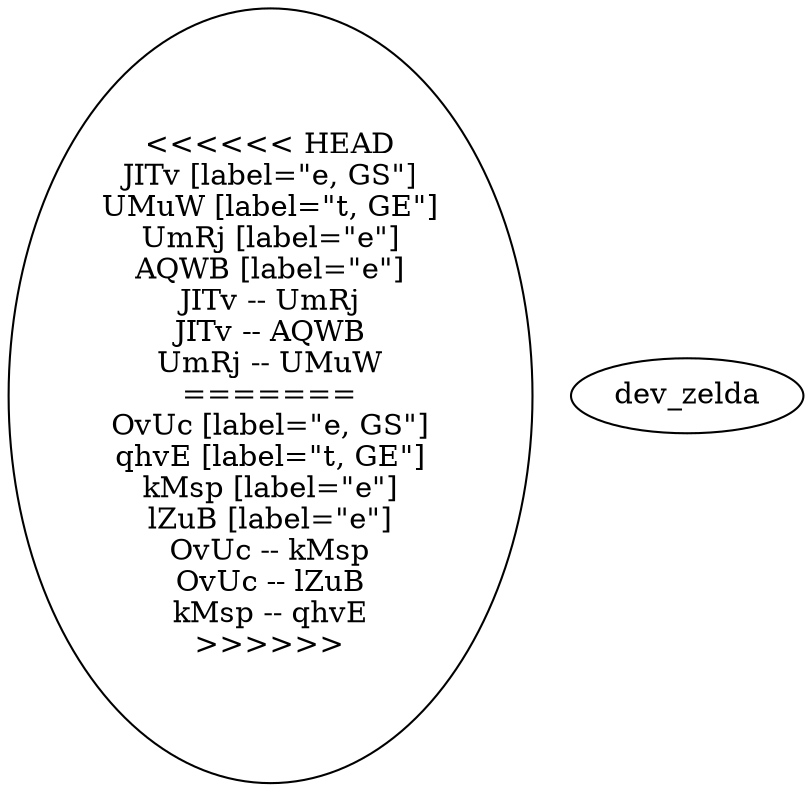 graph {
<<<<<<< HEAD
JITv [label="e, GS"]
UMuW [label="t, GE"]
UmRj [label="e"]
AQWB [label="e"]
JITv -- UmRj
JITv -- AQWB
UmRj -- UMuW
=======
OvUc [label="e, GS"]
qhvE [label="t, GE"]
kMsp [label="e"]
lZuB [label="e"]
OvUc -- kMsp
OvUc -- lZuB
kMsp -- qhvE
>>>>>>> dev_zelda
}